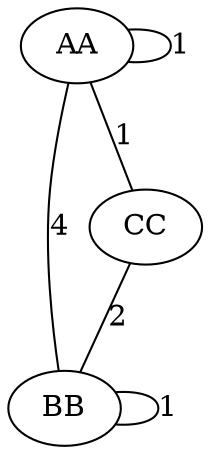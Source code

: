 digraph "graph" {
edge[dir=none]
"AA"->"AA" [ label="1" ]
"AA"->"BB" [ label="4" ]
"AA"->"CC" [ label="1" ]
"CC"->"BB" [ label="2" ]
"BB"->"BB" [ label="1" ]
}